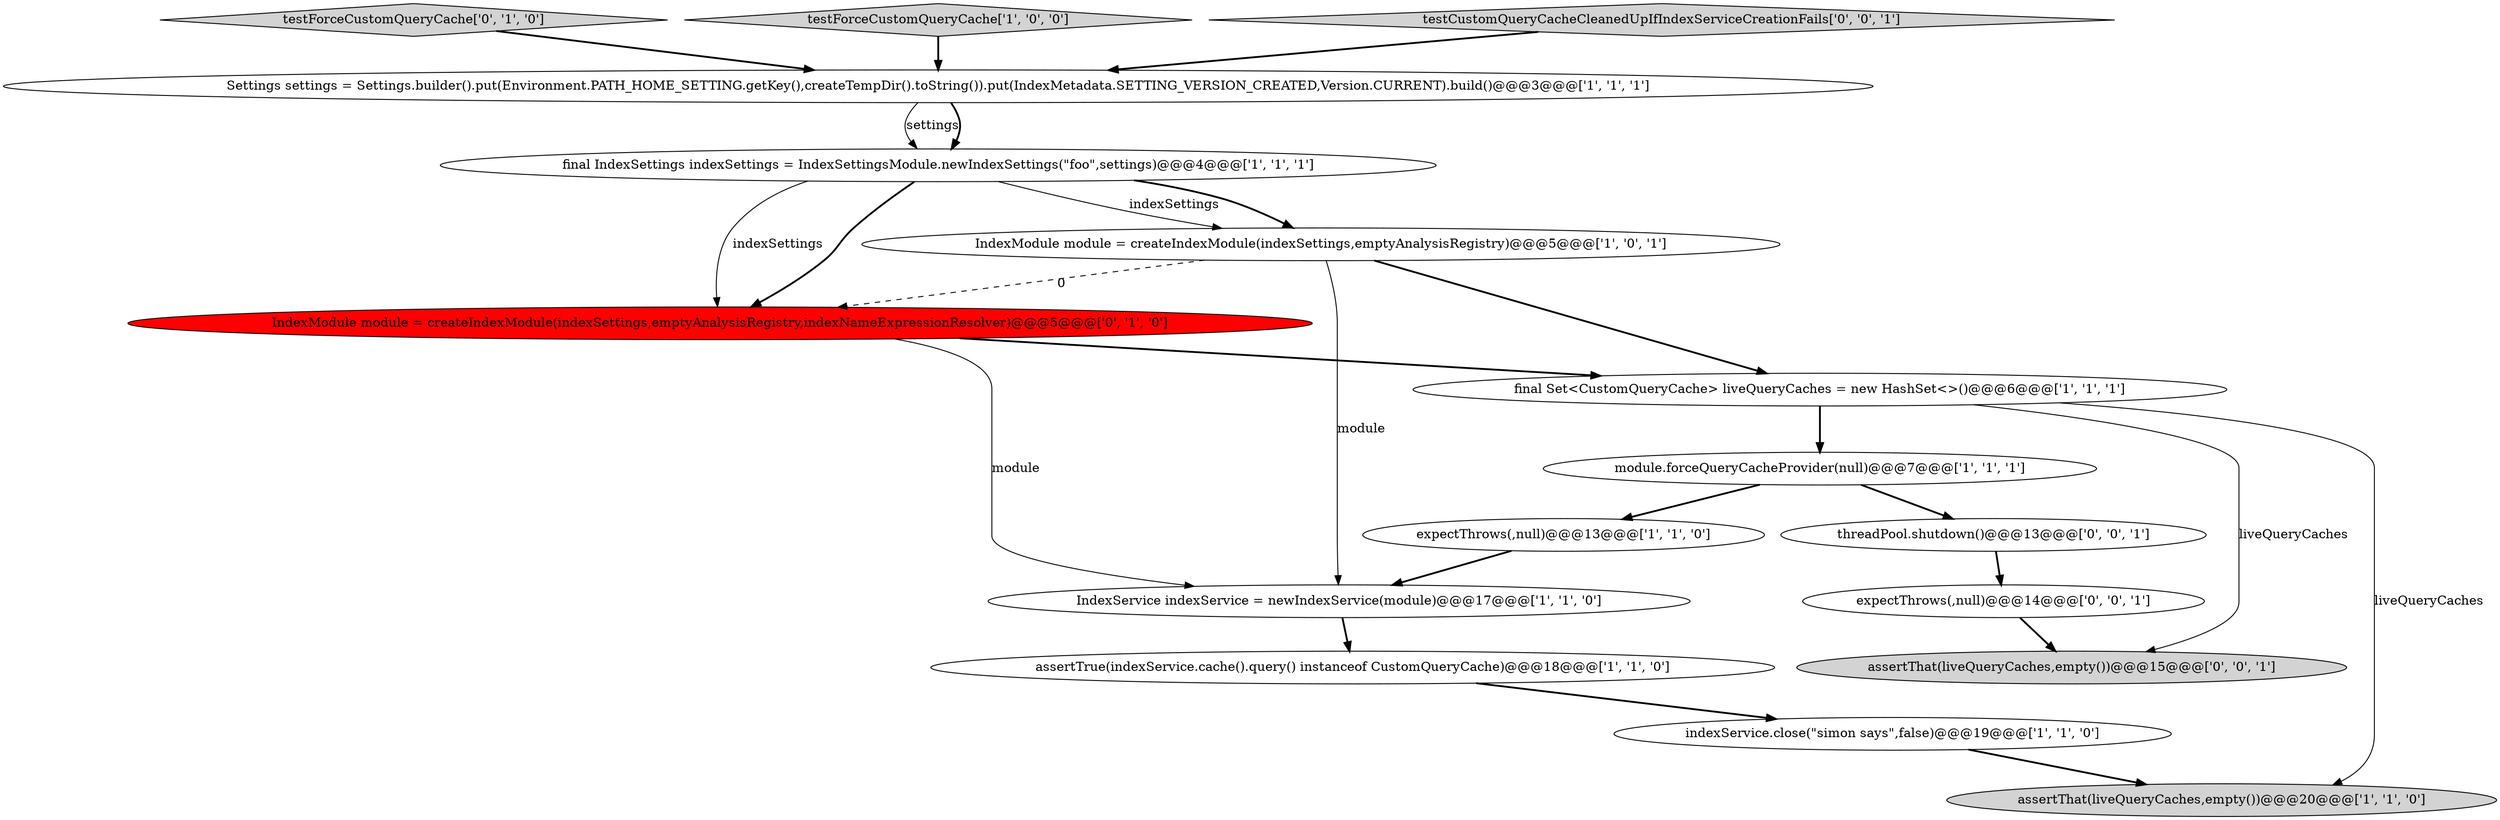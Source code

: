 digraph {
8 [style = filled, label = "final IndexSettings indexSettings = IndexSettingsModule.newIndexSettings(\"foo\",settings)@@@4@@@['1', '1', '1']", fillcolor = white, shape = ellipse image = "AAA0AAABBB1BBB"];
11 [style = filled, label = "testForceCustomQueryCache['0', '1', '0']", fillcolor = lightgray, shape = diamond image = "AAA0AAABBB2BBB"];
16 [style = filled, label = "threadPool.shutdown()@@@13@@@['0', '0', '1']", fillcolor = white, shape = ellipse image = "AAA0AAABBB3BBB"];
6 [style = filled, label = "IndexModule module = createIndexModule(indexSettings,emptyAnalysisRegistry)@@@5@@@['1', '0', '1']", fillcolor = white, shape = ellipse image = "AAA0AAABBB1BBB"];
12 [style = filled, label = "IndexModule module = createIndexModule(indexSettings,emptyAnalysisRegistry,indexNameExpressionResolver)@@@5@@@['0', '1', '0']", fillcolor = red, shape = ellipse image = "AAA1AAABBB2BBB"];
2 [style = filled, label = "Settings settings = Settings.builder().put(Environment.PATH_HOME_SETTING.getKey(),createTempDir().toString()).put(IndexMetadata.SETTING_VERSION_CREATED,Version.CURRENT).build()@@@3@@@['1', '1', '1']", fillcolor = white, shape = ellipse image = "AAA0AAABBB1BBB"];
9 [style = filled, label = "module.forceQueryCacheProvider(null)@@@7@@@['1', '1', '1']", fillcolor = white, shape = ellipse image = "AAA0AAABBB1BBB"];
5 [style = filled, label = "indexService.close(\"simon says\",false)@@@19@@@['1', '1', '0']", fillcolor = white, shape = ellipse image = "AAA0AAABBB1BBB"];
3 [style = filled, label = "expectThrows(,null)@@@13@@@['1', '1', '0']", fillcolor = white, shape = ellipse image = "AAA0AAABBB1BBB"];
13 [style = filled, label = "expectThrows(,null)@@@14@@@['0', '0', '1']", fillcolor = white, shape = ellipse image = "AAA0AAABBB3BBB"];
15 [style = filled, label = "assertThat(liveQueryCaches,empty())@@@15@@@['0', '0', '1']", fillcolor = lightgray, shape = ellipse image = "AAA0AAABBB3BBB"];
1 [style = filled, label = "assertThat(liveQueryCaches,empty())@@@20@@@['1', '1', '0']", fillcolor = lightgray, shape = ellipse image = "AAA0AAABBB1BBB"];
7 [style = filled, label = "testForceCustomQueryCache['1', '0', '0']", fillcolor = lightgray, shape = diamond image = "AAA0AAABBB1BBB"];
4 [style = filled, label = "final Set<CustomQueryCache> liveQueryCaches = new HashSet<>()@@@6@@@['1', '1', '1']", fillcolor = white, shape = ellipse image = "AAA0AAABBB1BBB"];
10 [style = filled, label = "assertTrue(indexService.cache().query() instanceof CustomQueryCache)@@@18@@@['1', '1', '0']", fillcolor = white, shape = ellipse image = "AAA0AAABBB1BBB"];
0 [style = filled, label = "IndexService indexService = newIndexService(module)@@@17@@@['1', '1', '0']", fillcolor = white, shape = ellipse image = "AAA0AAABBB1BBB"];
14 [style = filled, label = "testCustomQueryCacheCleanedUpIfIndexServiceCreationFails['0', '0', '1']", fillcolor = lightgray, shape = diamond image = "AAA0AAABBB3BBB"];
8->6 [style = solid, label="indexSettings"];
4->9 [style = bold, label=""];
16->13 [style = bold, label=""];
6->0 [style = solid, label="module"];
4->15 [style = solid, label="liveQueryCaches"];
8->6 [style = bold, label=""];
9->16 [style = bold, label=""];
11->2 [style = bold, label=""];
3->0 [style = bold, label=""];
6->12 [style = dashed, label="0"];
8->12 [style = solid, label="indexSettings"];
6->4 [style = bold, label=""];
5->1 [style = bold, label=""];
0->10 [style = bold, label=""];
12->0 [style = solid, label="module"];
10->5 [style = bold, label=""];
12->4 [style = bold, label=""];
7->2 [style = bold, label=""];
9->3 [style = bold, label=""];
14->2 [style = bold, label=""];
13->15 [style = bold, label=""];
4->1 [style = solid, label="liveQueryCaches"];
8->12 [style = bold, label=""];
2->8 [style = solid, label="settings"];
2->8 [style = bold, label=""];
}
